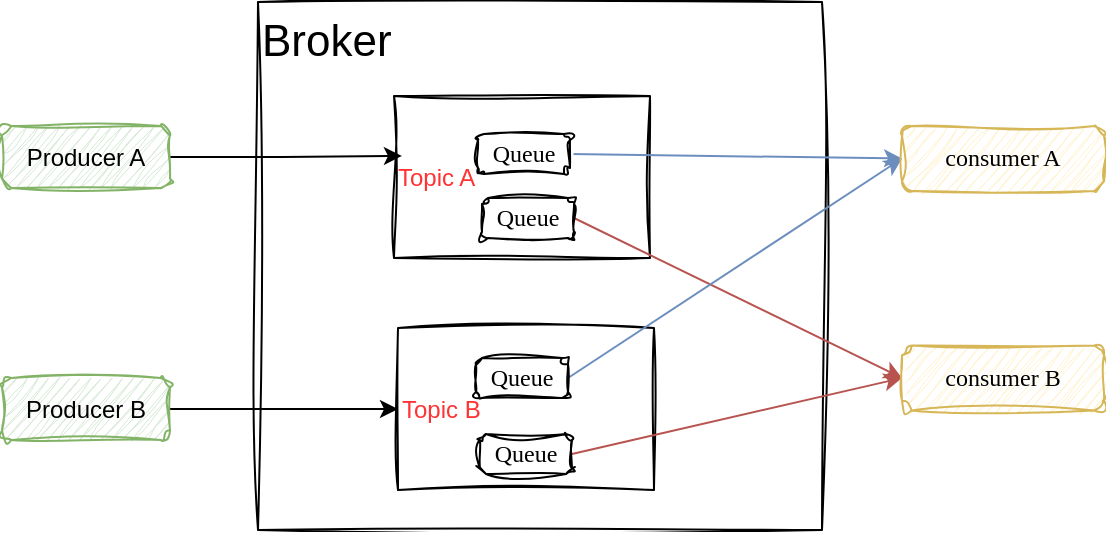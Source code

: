 <mxfile version="21.7.3" type="github">
  <diagram name="第 1 页" id="-2Tpd6Gwmfbw-QOLrvA1">
    <mxGraphModel dx="1485" dy="408" grid="0" gridSize="10" guides="1" tooltips="1" connect="1" arrows="1" fold="1" page="1" pageScale="1" pageWidth="850" pageHeight="1100" math="0" shadow="0">
      <root>
        <mxCell id="0" />
        <mxCell id="1" parent="0" />
        <mxCell id="RPNr1QBlwAPa-9aBPBtk-9" value="Broker" style="rounded=0;whiteSpace=wrap;html=1;align=left;verticalAlign=top;fontSize=22;sketch=1;curveFitting=1;jiggle=2;glass=0;" vertex="1" parent="1">
          <mxGeometry x="120" y="156" width="282" height="264" as="geometry" />
        </mxCell>
        <mxCell id="RPNr1QBlwAPa-9aBPBtk-4" value="&lt;font color=&quot;#ff3333&quot;&gt;Topic A&lt;/font&gt;" style="rounded=0;whiteSpace=wrap;html=1;align=left;sketch=1;curveFitting=1;jiggle=2;" vertex="1" parent="1">
          <mxGeometry x="188" y="203" width="128" height="81" as="geometry" />
        </mxCell>
        <mxCell id="RPNr1QBlwAPa-9aBPBtk-17" style="rounded=0;orthogonalLoop=1;jettySize=auto;html=1;exitX=1;exitY=0.5;exitDx=0;exitDy=0;fontFamily=Garamond;fontSize=12;fontColor=default;entryX=0;entryY=0.5;entryDx=0;entryDy=0;fillColor=#dae8fc;strokeColor=#6c8ebf;" edge="1" parent="1" source="RPNr1QBlwAPa-9aBPBtk-2" target="RPNr1QBlwAPa-9aBPBtk-12">
          <mxGeometry relative="1" as="geometry">
            <mxPoint x="454.163" y="232.0" as="targetPoint" />
          </mxGeometry>
        </mxCell>
        <mxCell id="RPNr1QBlwAPa-9aBPBtk-2" value="Queue" style="rounded=1;whiteSpace=wrap;html=1;sketch=1;curveFitting=1;jiggle=2;fontFamily=Verdana;" vertex="1" parent="1">
          <mxGeometry x="230" y="222" width="46" height="20" as="geometry" />
        </mxCell>
        <mxCell id="RPNr1QBlwAPa-9aBPBtk-19" style="rounded=0;orthogonalLoop=1;jettySize=auto;html=1;exitX=1;exitY=0.5;exitDx=0;exitDy=0;entryX=0;entryY=0.5;entryDx=0;entryDy=0;fontFamily=Garamond;fontSize=12;fontColor=default;fillColor=#f8cecc;strokeColor=#b85450;" edge="1" parent="1" source="RPNr1QBlwAPa-9aBPBtk-3" target="RPNr1QBlwAPa-9aBPBtk-13">
          <mxGeometry relative="1" as="geometry" />
        </mxCell>
        <mxCell id="RPNr1QBlwAPa-9aBPBtk-3" value="Queue" style="rounded=1;whiteSpace=wrap;html=1;sketch=1;curveFitting=1;jiggle=2;fontFamily=Verdana;" vertex="1" parent="1">
          <mxGeometry x="232" y="254" width="46" height="20" as="geometry" />
        </mxCell>
        <mxCell id="RPNr1QBlwAPa-9aBPBtk-6" value="&lt;font color=&quot;#ff3333&quot;&gt;Topic B&lt;/font&gt;" style="rounded=0;whiteSpace=wrap;html=1;align=left;sketch=1;curveFitting=1;jiggle=2;" vertex="1" parent="1">
          <mxGeometry x="190" y="319" width="128" height="81" as="geometry" />
        </mxCell>
        <mxCell id="RPNr1QBlwAPa-9aBPBtk-18" style="rounded=0;orthogonalLoop=1;jettySize=auto;html=1;exitX=1;exitY=0.5;exitDx=0;exitDy=0;entryX=0;entryY=0.5;entryDx=0;entryDy=0;fontFamily=Garamond;fontSize=12;fontColor=default;fillColor=#dae8fc;strokeColor=#6c8ebf;" edge="1" parent="1" source="RPNr1QBlwAPa-9aBPBtk-7" target="RPNr1QBlwAPa-9aBPBtk-12">
          <mxGeometry relative="1" as="geometry" />
        </mxCell>
        <mxCell id="RPNr1QBlwAPa-9aBPBtk-7" value="Queue" style="rounded=1;whiteSpace=wrap;html=1;sketch=1;curveFitting=1;jiggle=2;fontFamily=Verdana;" vertex="1" parent="1">
          <mxGeometry x="229" y="334" width="46" height="20" as="geometry" />
        </mxCell>
        <mxCell id="RPNr1QBlwAPa-9aBPBtk-20" style="rounded=0;orthogonalLoop=1;jettySize=auto;html=1;exitX=1;exitY=0.5;exitDx=0;exitDy=0;entryX=0;entryY=0.5;entryDx=0;entryDy=0;fontFamily=Garamond;fontSize=12;fontColor=default;fillColor=#f8cecc;strokeColor=#b85450;" edge="1" parent="1" source="RPNr1QBlwAPa-9aBPBtk-8" target="RPNr1QBlwAPa-9aBPBtk-13">
          <mxGeometry relative="1" as="geometry" />
        </mxCell>
        <mxCell id="RPNr1QBlwAPa-9aBPBtk-8" value="Queue" style="rounded=1;whiteSpace=wrap;html=1;sketch=1;curveFitting=1;jiggle=2;fontFamily=Verdana;" vertex="1" parent="1">
          <mxGeometry x="231" y="372" width="46" height="20" as="geometry" />
        </mxCell>
        <mxCell id="RPNr1QBlwAPa-9aBPBtk-14" style="edgeStyle=orthogonalEdgeStyle;rounded=0;orthogonalLoop=1;jettySize=auto;html=1;exitX=1;exitY=0.5;exitDx=0;exitDy=0;entryX=0.031;entryY=0.37;entryDx=0;entryDy=0;entryPerimeter=0;fontFamily=Garamond;fontSize=12;fontColor=default;" edge="1" parent="1" source="RPNr1QBlwAPa-9aBPBtk-10" target="RPNr1QBlwAPa-9aBPBtk-4">
          <mxGeometry relative="1" as="geometry" />
        </mxCell>
        <mxCell id="RPNr1QBlwAPa-9aBPBtk-10" value="Producer A" style="rounded=1;whiteSpace=wrap;html=1;sketch=1;curveFitting=1;jiggle=2;fillColor=#d5e8d4;strokeColor=#82b366;" vertex="1" parent="1">
          <mxGeometry x="-8" y="218" width="84" height="31" as="geometry" />
        </mxCell>
        <mxCell id="RPNr1QBlwAPa-9aBPBtk-16" style="edgeStyle=orthogonalEdgeStyle;rounded=0;orthogonalLoop=1;jettySize=auto;html=1;exitX=1;exitY=0.5;exitDx=0;exitDy=0;entryX=0;entryY=0.5;entryDx=0;entryDy=0;fontFamily=Garamond;fontSize=12;fontColor=default;" edge="1" parent="1" source="RPNr1QBlwAPa-9aBPBtk-11" target="RPNr1QBlwAPa-9aBPBtk-6">
          <mxGeometry relative="1" as="geometry" />
        </mxCell>
        <mxCell id="RPNr1QBlwAPa-9aBPBtk-11" value="Producer B" style="rounded=1;whiteSpace=wrap;html=1;sketch=1;curveFitting=1;jiggle=2;fillColor=#d5e8d4;strokeColor=#82b366;" vertex="1" parent="1">
          <mxGeometry x="-8" y="344" width="84" height="31" as="geometry" />
        </mxCell>
        <mxCell id="RPNr1QBlwAPa-9aBPBtk-12" value="&lt;font face=&quot;Comic Sans MS&quot;&gt;consumer A&lt;/font&gt;" style="whiteSpace=wrap;html=1;fillColor=#fff2cc;strokeColor=#d6b656;sketch=1;curveFitting=1;jiggle=2;rounded=1;fontFamily=Garamond;" vertex="1" parent="1">
          <mxGeometry x="442" y="218" width="101" height="32.5" as="geometry" />
        </mxCell>
        <mxCell id="RPNr1QBlwAPa-9aBPBtk-13" value="&lt;font face=&quot;Comic Sans MS&quot;&gt;consumer B&lt;/font&gt;" style="whiteSpace=wrap;html=1;fillColor=#fff2cc;strokeColor=#d6b656;sketch=1;curveFitting=1;jiggle=2;rounded=1;fontFamily=Garamond;" vertex="1" parent="1">
          <mxGeometry x="442" y="327.75" width="101" height="32.5" as="geometry" />
        </mxCell>
      </root>
    </mxGraphModel>
  </diagram>
</mxfile>

